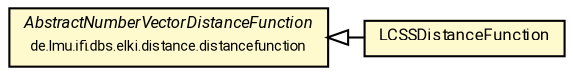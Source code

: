 #!/usr/local/bin/dot
#
# Class diagram 
# Generated by UMLGraph version R5_7_2-60-g0e99a6 (http://www.spinellis.gr/umlgraph/)
#

digraph G {
	graph [fontnames="svg"]
	edge [fontname="Roboto",fontsize=7,labelfontname="Roboto",labelfontsize=7,color="black"];
	node [fontname="Roboto",fontcolor="black",fontsize=8,shape=plaintext,margin=0,width=0,height=0];
	nodesep=0.15;
	ranksep=0.25;
	rankdir=LR;
	// de.lmu.ifi.dbs.elki.distance.distancefunction.AbstractNumberVectorDistanceFunction
	c6027718 [label=<<table title="de.lmu.ifi.dbs.elki.distance.distancefunction.AbstractNumberVectorDistanceFunction" border="0" cellborder="1" cellspacing="0" cellpadding="2" bgcolor="LemonChiffon" href="../AbstractNumberVectorDistanceFunction.html" target="_parent">
		<tr><td><table border="0" cellspacing="0" cellpadding="1">
		<tr><td align="center" balign="center"> <font face="Roboto"><i>AbstractNumberVectorDistanceFunction</i></font> </td></tr>
		<tr><td align="center" balign="center"> <font face="Roboto" point-size="7.0">de.lmu.ifi.dbs.elki.distance.distancefunction</font> </td></tr>
		</table></td></tr>
		</table>>, URL="../AbstractNumberVectorDistanceFunction.html"];
	// de.lmu.ifi.dbs.elki.distance.distancefunction.timeseries.LCSSDistanceFunction
	c6027741 [label=<<table title="de.lmu.ifi.dbs.elki.distance.distancefunction.timeseries.LCSSDistanceFunction" border="0" cellborder="1" cellspacing="0" cellpadding="2" bgcolor="lemonChiffon" href="LCSSDistanceFunction.html" target="_parent">
		<tr><td><table border="0" cellspacing="0" cellpadding="1">
		<tr><td align="center" balign="center"> <font face="Roboto">LCSSDistanceFunction</font> </td></tr>
		</table></td></tr>
		</table>>, URL="LCSSDistanceFunction.html"];
	// de.lmu.ifi.dbs.elki.distance.distancefunction.timeseries.LCSSDistanceFunction extends de.lmu.ifi.dbs.elki.distance.distancefunction.AbstractNumberVectorDistanceFunction
	c6027718 -> c6027741 [arrowtail=empty,dir=back,weight=10];
}

